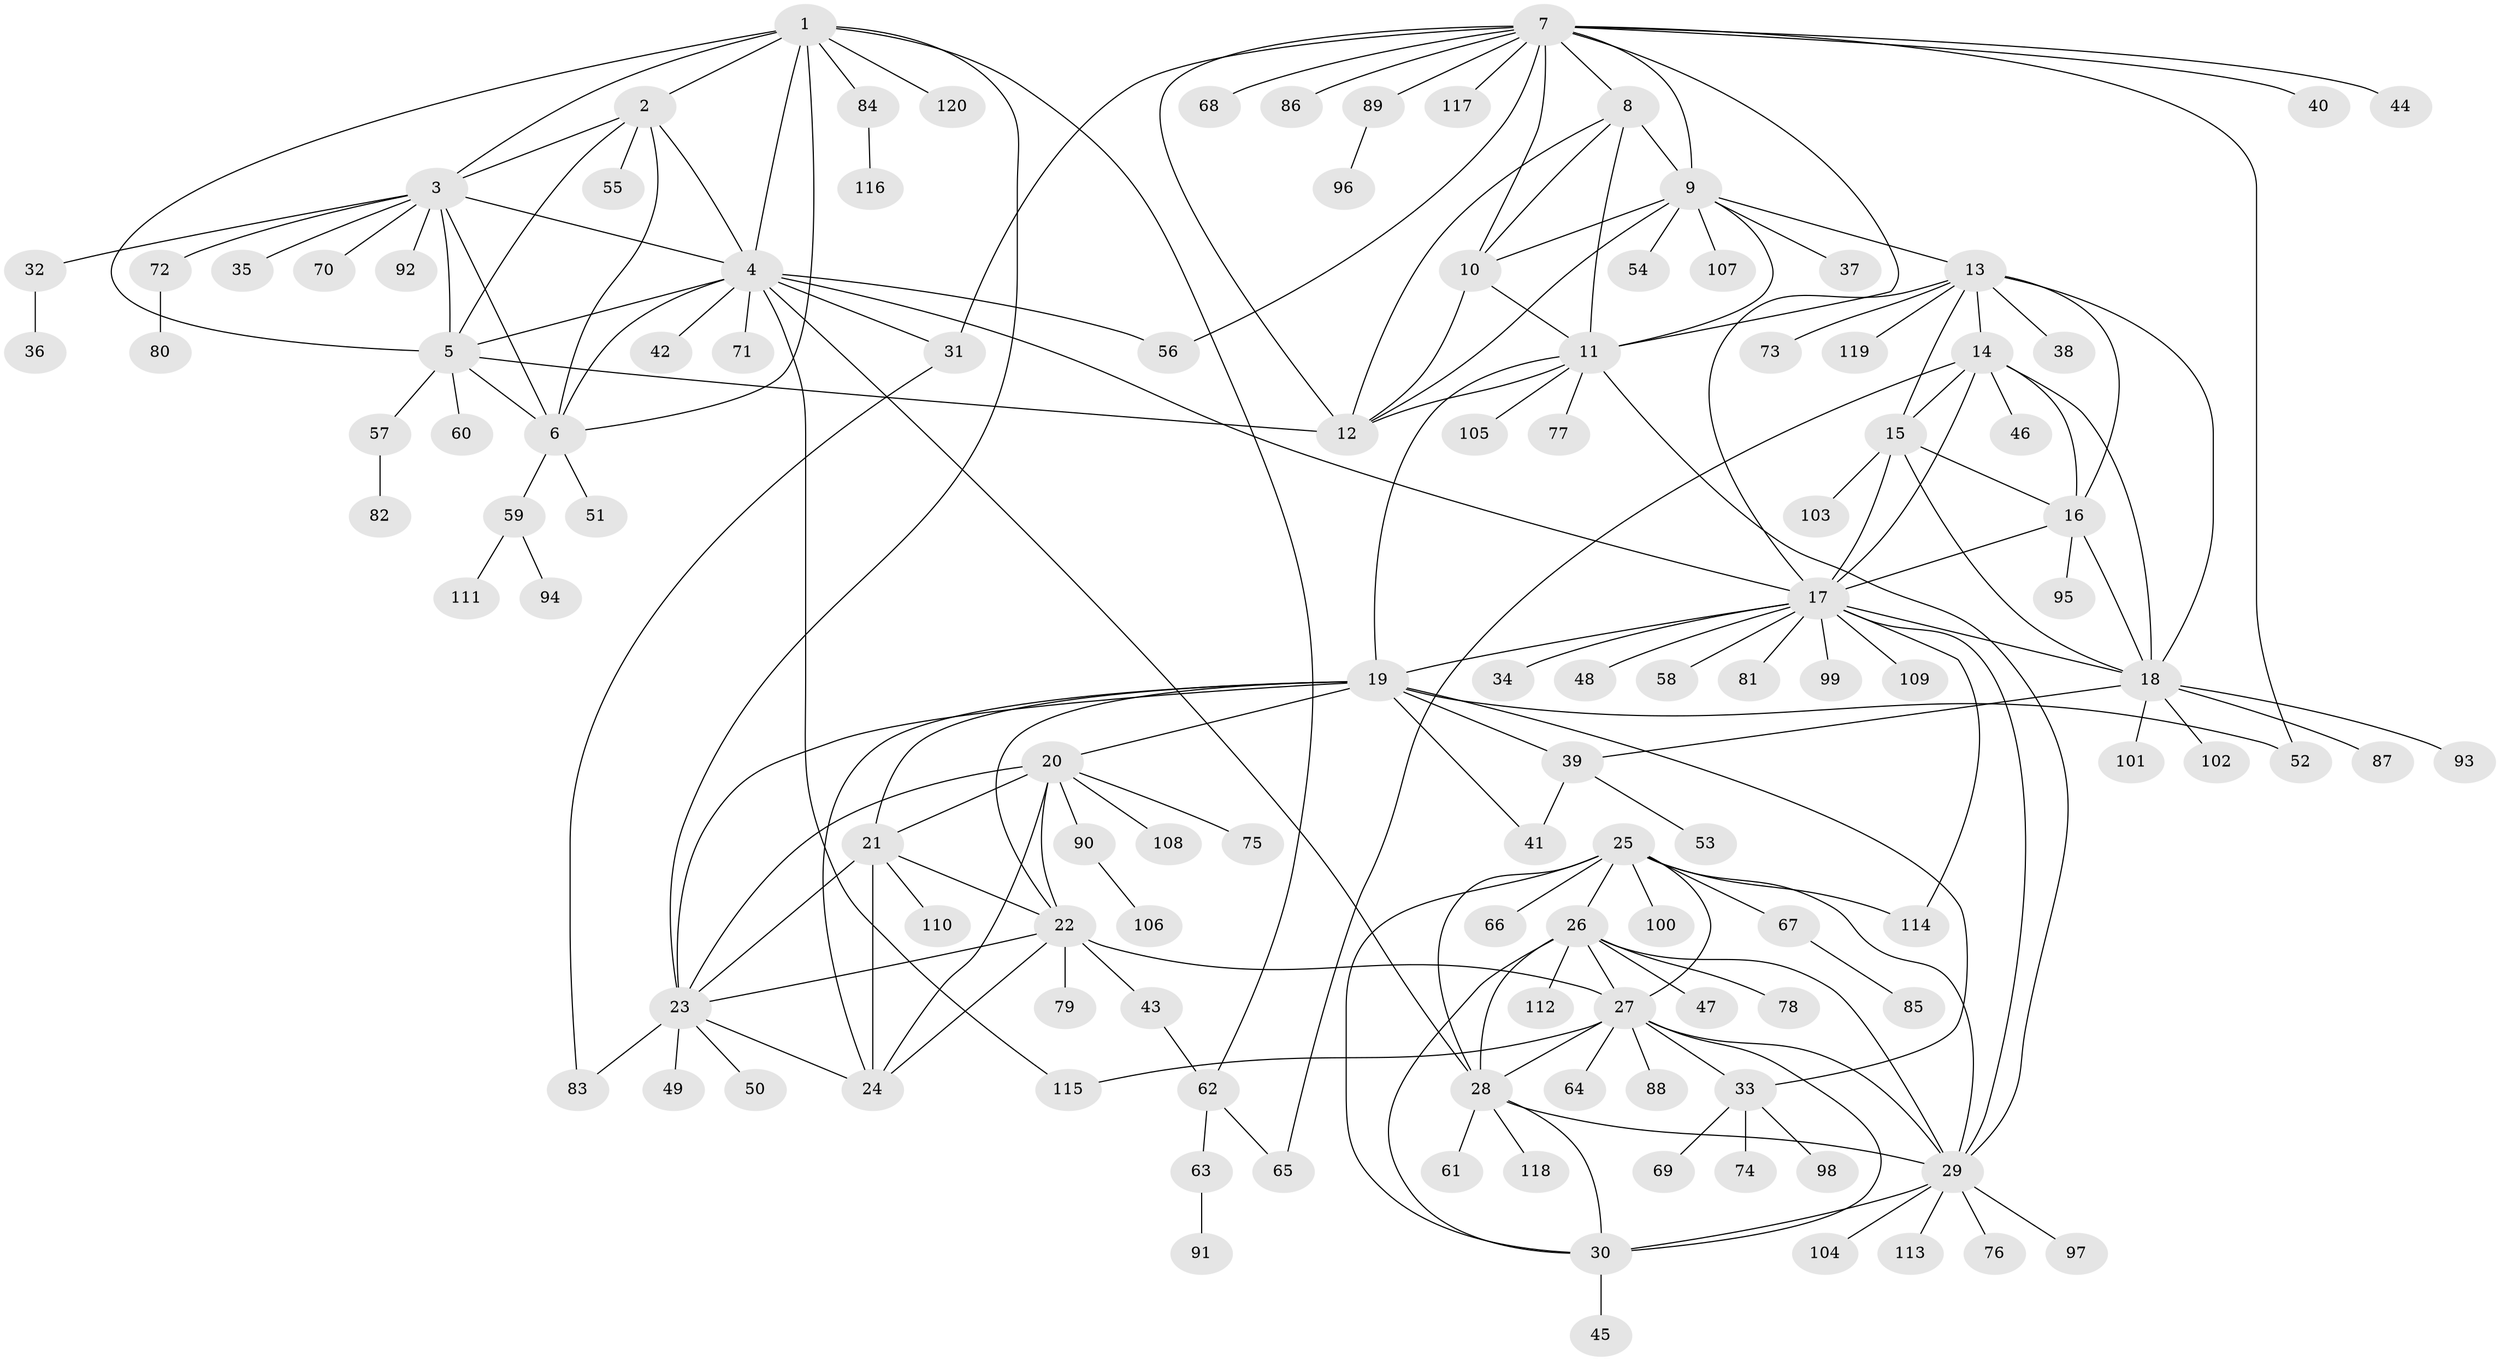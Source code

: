 // Generated by graph-tools (version 1.1) at 2025/50/03/09/25 03:50:41]
// undirected, 120 vertices, 186 edges
graph export_dot {
graph [start="1"]
  node [color=gray90,style=filled];
  1;
  2;
  3;
  4;
  5;
  6;
  7;
  8;
  9;
  10;
  11;
  12;
  13;
  14;
  15;
  16;
  17;
  18;
  19;
  20;
  21;
  22;
  23;
  24;
  25;
  26;
  27;
  28;
  29;
  30;
  31;
  32;
  33;
  34;
  35;
  36;
  37;
  38;
  39;
  40;
  41;
  42;
  43;
  44;
  45;
  46;
  47;
  48;
  49;
  50;
  51;
  52;
  53;
  54;
  55;
  56;
  57;
  58;
  59;
  60;
  61;
  62;
  63;
  64;
  65;
  66;
  67;
  68;
  69;
  70;
  71;
  72;
  73;
  74;
  75;
  76;
  77;
  78;
  79;
  80;
  81;
  82;
  83;
  84;
  85;
  86;
  87;
  88;
  89;
  90;
  91;
  92;
  93;
  94;
  95;
  96;
  97;
  98;
  99;
  100;
  101;
  102;
  103;
  104;
  105;
  106;
  107;
  108;
  109;
  110;
  111;
  112;
  113;
  114;
  115;
  116;
  117;
  118;
  119;
  120;
  1 -- 2;
  1 -- 3;
  1 -- 4;
  1 -- 5;
  1 -- 6;
  1 -- 23;
  1 -- 62;
  1 -- 84;
  1 -- 120;
  2 -- 3;
  2 -- 4;
  2 -- 5;
  2 -- 6;
  2 -- 55;
  3 -- 4;
  3 -- 5;
  3 -- 6;
  3 -- 32;
  3 -- 35;
  3 -- 70;
  3 -- 72;
  3 -- 92;
  4 -- 5;
  4 -- 6;
  4 -- 17;
  4 -- 28;
  4 -- 31;
  4 -- 42;
  4 -- 56;
  4 -- 71;
  4 -- 115;
  5 -- 6;
  5 -- 12;
  5 -- 57;
  5 -- 60;
  6 -- 51;
  6 -- 59;
  7 -- 8;
  7 -- 9;
  7 -- 10;
  7 -- 11;
  7 -- 12;
  7 -- 31;
  7 -- 40;
  7 -- 44;
  7 -- 52;
  7 -- 56;
  7 -- 68;
  7 -- 86;
  7 -- 89;
  7 -- 117;
  8 -- 9;
  8 -- 10;
  8 -- 11;
  8 -- 12;
  9 -- 10;
  9 -- 11;
  9 -- 12;
  9 -- 13;
  9 -- 37;
  9 -- 54;
  9 -- 107;
  10 -- 11;
  10 -- 12;
  11 -- 12;
  11 -- 19;
  11 -- 29;
  11 -- 77;
  11 -- 105;
  13 -- 14;
  13 -- 15;
  13 -- 16;
  13 -- 17;
  13 -- 18;
  13 -- 38;
  13 -- 73;
  13 -- 119;
  14 -- 15;
  14 -- 16;
  14 -- 17;
  14 -- 18;
  14 -- 46;
  14 -- 65;
  15 -- 16;
  15 -- 17;
  15 -- 18;
  15 -- 103;
  16 -- 17;
  16 -- 18;
  16 -- 95;
  17 -- 18;
  17 -- 19;
  17 -- 29;
  17 -- 34;
  17 -- 48;
  17 -- 58;
  17 -- 81;
  17 -- 99;
  17 -- 109;
  17 -- 114;
  18 -- 39;
  18 -- 87;
  18 -- 93;
  18 -- 101;
  18 -- 102;
  19 -- 20;
  19 -- 21;
  19 -- 22;
  19 -- 23;
  19 -- 24;
  19 -- 33;
  19 -- 39;
  19 -- 41;
  19 -- 52;
  20 -- 21;
  20 -- 22;
  20 -- 23;
  20 -- 24;
  20 -- 75;
  20 -- 90;
  20 -- 108;
  21 -- 22;
  21 -- 23;
  21 -- 24;
  21 -- 110;
  22 -- 23;
  22 -- 24;
  22 -- 27;
  22 -- 43;
  22 -- 79;
  23 -- 24;
  23 -- 49;
  23 -- 50;
  23 -- 83;
  25 -- 26;
  25 -- 27;
  25 -- 28;
  25 -- 29;
  25 -- 30;
  25 -- 66;
  25 -- 67;
  25 -- 100;
  25 -- 114;
  26 -- 27;
  26 -- 28;
  26 -- 29;
  26 -- 30;
  26 -- 47;
  26 -- 78;
  26 -- 112;
  27 -- 28;
  27 -- 29;
  27 -- 30;
  27 -- 33;
  27 -- 64;
  27 -- 88;
  27 -- 115;
  28 -- 29;
  28 -- 30;
  28 -- 61;
  28 -- 118;
  29 -- 30;
  29 -- 76;
  29 -- 97;
  29 -- 104;
  29 -- 113;
  30 -- 45;
  31 -- 83;
  32 -- 36;
  33 -- 69;
  33 -- 74;
  33 -- 98;
  39 -- 41;
  39 -- 53;
  43 -- 62;
  57 -- 82;
  59 -- 94;
  59 -- 111;
  62 -- 63;
  62 -- 65;
  63 -- 91;
  67 -- 85;
  72 -- 80;
  84 -- 116;
  89 -- 96;
  90 -- 106;
}
